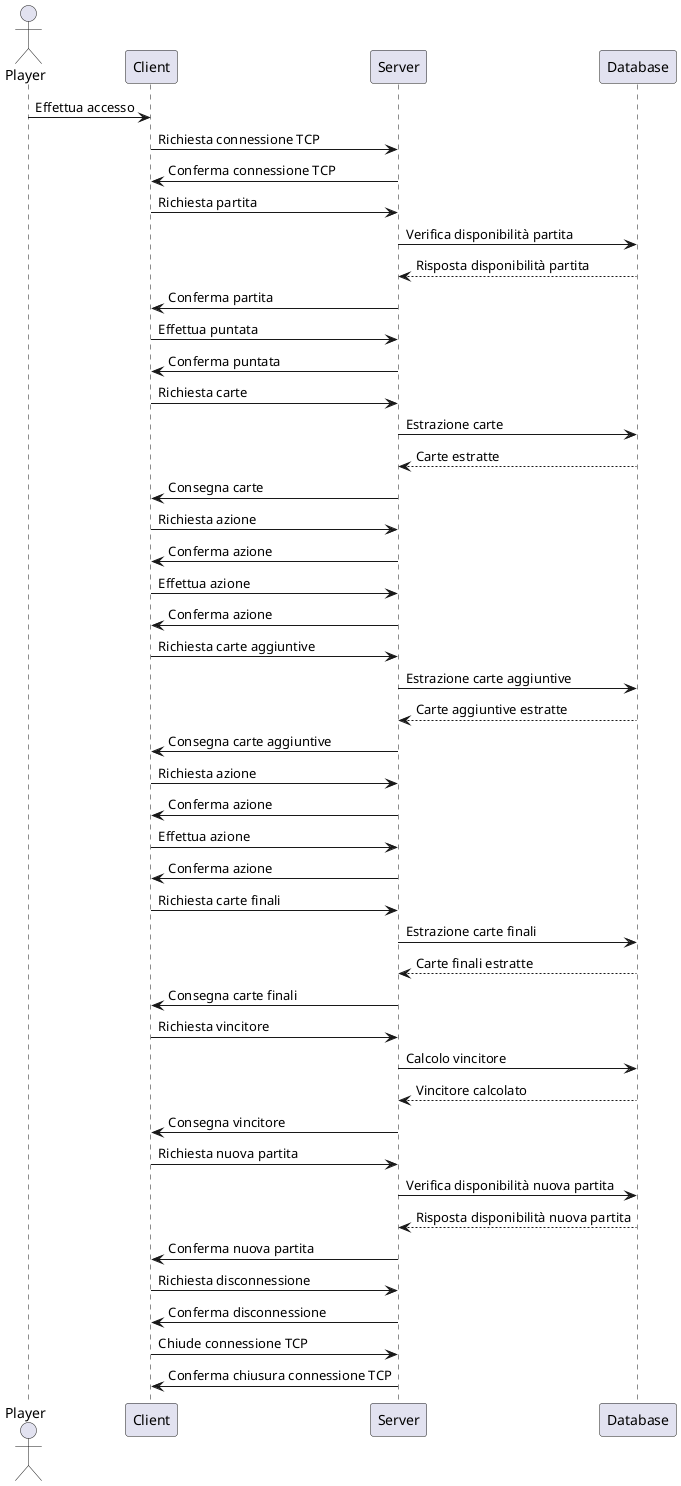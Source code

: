 @startuml
actor Player
participant Client
participant Server
participant Database

Player -> Client: Effettua accesso
Client -> Server: Richiesta connessione TCP
Server -> Client: Conferma connessione TCP
Client -> Server: Richiesta partita
Server -> Database: Verifica disponibilità partita
Database --> Server: Risposta disponibilità partita
Server -> Client: Conferma partita
Client -> Server: Effettua puntata
Server -> Client: Conferma puntata
Client -> Server: Richiesta carte
Server -> Database: Estrazione carte
Database --> Server: Carte estratte
Server -> Client: Consegna carte
Client -> Server: Richiesta azione
Server -> Client: Conferma azione
Client -> Server: Effettua azione
Server -> Client: Conferma azione
Client -> Server: Richiesta carte aggiuntive
Server -> Database: Estrazione carte aggiuntive
Database --> Server: Carte aggiuntive estratte
Server -> Client: Consegna carte aggiuntive
Client -> Server: Richiesta azione
Server -> Client: Conferma azione
Client -> Server: Effettua azione
Server -> Client: Conferma azione
Client -> Server: Richiesta carte finali
Server -> Database: Estrazione carte finali
Database --> Server: Carte finali estratte
Server -> Client: Consegna carte finali
Client -> Server: Richiesta vincitore
Server -> Database: Calcolo vincitore
Database --> Server: Vincitore calcolato
Server -> Client: Consegna vincitore
Client -> Server: Richiesta nuova partita
Server -> Database: Verifica disponibilità nuova partita
Database --> Server: Risposta disponibilità nuova partita
Server -> Client: Conferma nuova partita
Client -> Server: Richiesta disconnessione
Server -> Client: Conferma disconnessione
Client -> Server: Chiude connessione TCP
Server -> Client: Conferma chiusura connessione TCP
@enduml
